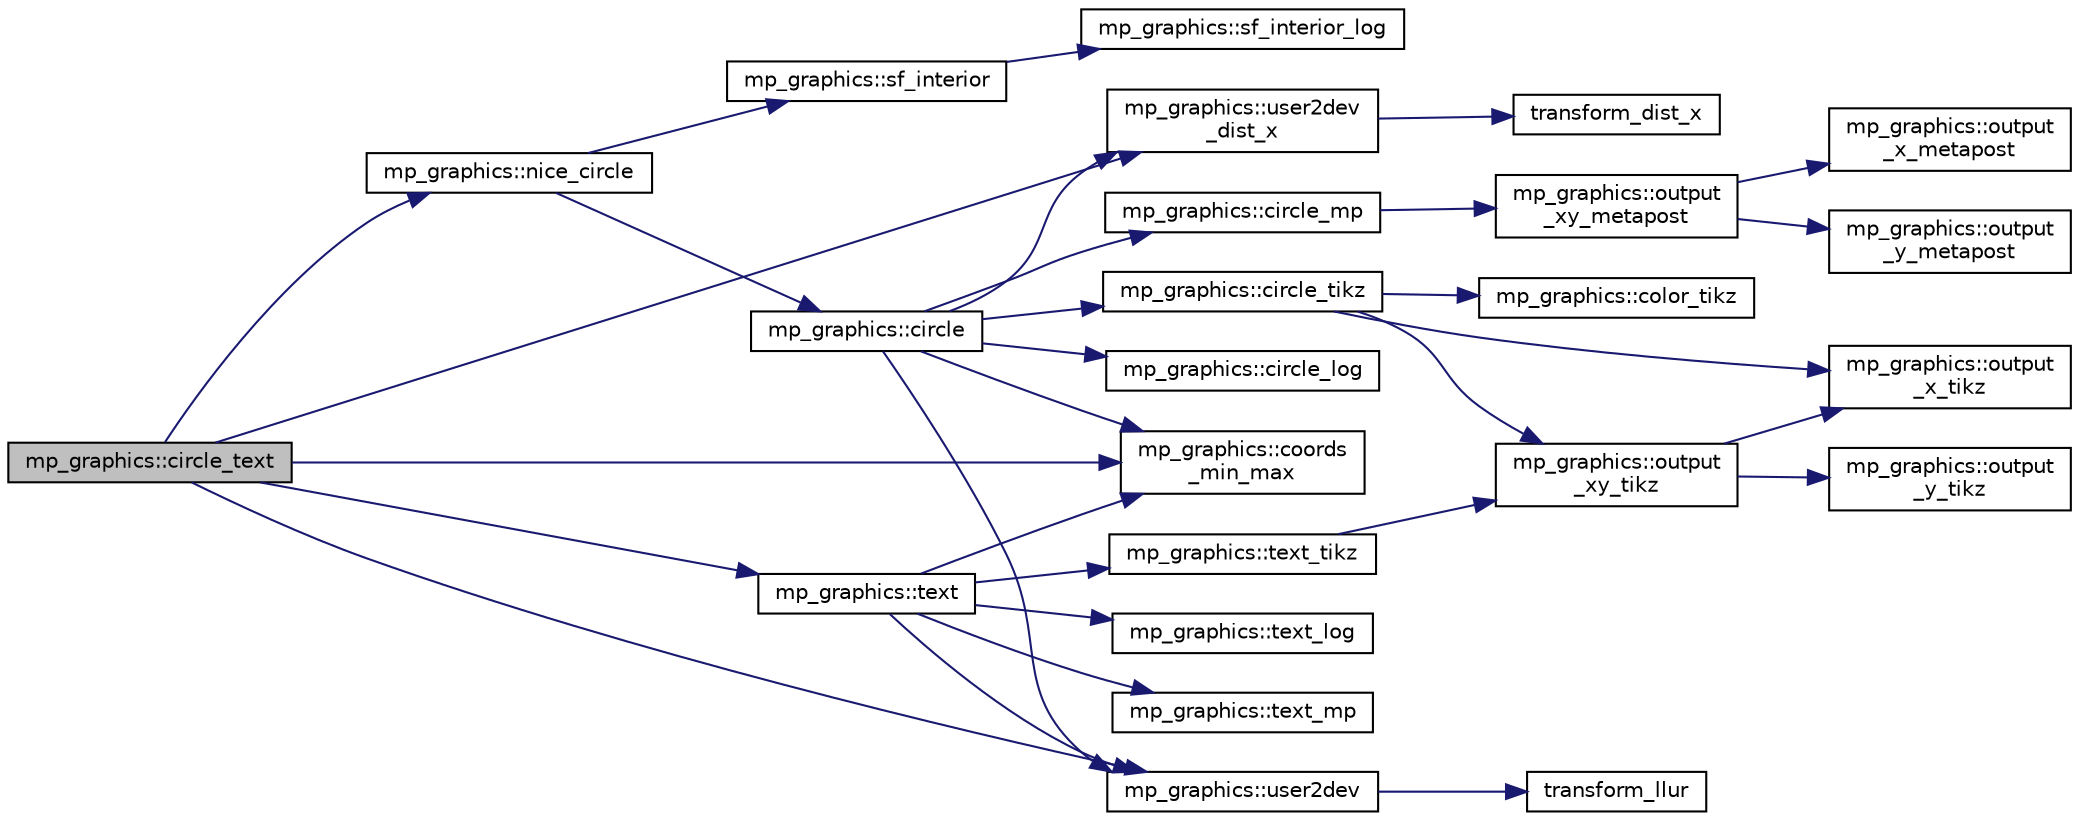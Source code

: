digraph "mp_graphics::circle_text"
{
  edge [fontname="Helvetica",fontsize="10",labelfontname="Helvetica",labelfontsize="10"];
  node [fontname="Helvetica",fontsize="10",shape=record];
  rankdir="LR";
  Node1197 [label="mp_graphics::circle_text",height=0.2,width=0.4,color="black", fillcolor="grey75", style="filled", fontcolor="black"];
  Node1197 -> Node1198 [color="midnightblue",fontsize="10",style="solid",fontname="Helvetica"];
  Node1198 [label="mp_graphics::coords\l_min_max",height=0.2,width=0.4,color="black", fillcolor="white", style="filled",URL="$da/d2c/classmp__graphics.html#afa0af74da2afd1d00b2eeb5e25b4f596"];
  Node1197 -> Node1199 [color="midnightblue",fontsize="10",style="solid",fontname="Helvetica"];
  Node1199 [label="mp_graphics::user2dev",height=0.2,width=0.4,color="black", fillcolor="white", style="filled",URL="$da/d2c/classmp__graphics.html#af087f5f4b08c72f67f5e35cc312070fb"];
  Node1199 -> Node1200 [color="midnightblue",fontsize="10",style="solid",fontname="Helvetica"];
  Node1200 [label="transform_llur",height=0.2,width=0.4,color="black", fillcolor="white", style="filled",URL="$d9/d29/draw_8_c.html#af38b139f64e19404b9a944c7188d4aff"];
  Node1197 -> Node1201 [color="midnightblue",fontsize="10",style="solid",fontname="Helvetica"];
  Node1201 [label="mp_graphics::user2dev\l_dist_x",height=0.2,width=0.4,color="black", fillcolor="white", style="filled",URL="$da/d2c/classmp__graphics.html#a0c6b0bda2fbf3a7baa984eba08a87478"];
  Node1201 -> Node1202 [color="midnightblue",fontsize="10",style="solid",fontname="Helvetica"];
  Node1202 [label="transform_dist_x",height=0.2,width=0.4,color="black", fillcolor="white", style="filled",URL="$d9/d29/draw_8_c.html#ae3c6c150bc6ef27101af4a6eb7e5b33a"];
  Node1197 -> Node1203 [color="midnightblue",fontsize="10",style="solid",fontname="Helvetica"];
  Node1203 [label="mp_graphics::nice_circle",height=0.2,width=0.4,color="black", fillcolor="white", style="filled",URL="$da/d2c/classmp__graphics.html#a29055ee6a26b527757614c4e75911ade"];
  Node1203 -> Node1204 [color="midnightblue",fontsize="10",style="solid",fontname="Helvetica"];
  Node1204 [label="mp_graphics::sf_interior",height=0.2,width=0.4,color="black", fillcolor="white", style="filled",URL="$da/d2c/classmp__graphics.html#a2db6a380fffb003254304ea9489a452b"];
  Node1204 -> Node1205 [color="midnightblue",fontsize="10",style="solid",fontname="Helvetica"];
  Node1205 [label="mp_graphics::sf_interior_log",height=0.2,width=0.4,color="black", fillcolor="white", style="filled",URL="$da/d2c/classmp__graphics.html#ab805bb76ca29a586a45209d2ed00b085"];
  Node1203 -> Node1206 [color="midnightblue",fontsize="10",style="solid",fontname="Helvetica"];
  Node1206 [label="mp_graphics::circle",height=0.2,width=0.4,color="black", fillcolor="white", style="filled",URL="$da/d2c/classmp__graphics.html#a0e1e32cdfd93dd41678a1dda2671ab6e"];
  Node1206 -> Node1198 [color="midnightblue",fontsize="10",style="solid",fontname="Helvetica"];
  Node1206 -> Node1199 [color="midnightblue",fontsize="10",style="solid",fontname="Helvetica"];
  Node1206 -> Node1201 [color="midnightblue",fontsize="10",style="solid",fontname="Helvetica"];
  Node1206 -> Node1207 [color="midnightblue",fontsize="10",style="solid",fontname="Helvetica"];
  Node1207 [label="mp_graphics::circle_log",height=0.2,width=0.4,color="black", fillcolor="white", style="filled",URL="$da/d2c/classmp__graphics.html#a39416f00c1c310a76936674cdff82e49"];
  Node1206 -> Node1208 [color="midnightblue",fontsize="10",style="solid",fontname="Helvetica"];
  Node1208 [label="mp_graphics::circle_mp",height=0.2,width=0.4,color="black", fillcolor="white", style="filled",URL="$da/d2c/classmp__graphics.html#af45ff3b26ab8578a58b17b3507578fc2"];
  Node1208 -> Node1209 [color="midnightblue",fontsize="10",style="solid",fontname="Helvetica"];
  Node1209 [label="mp_graphics::output\l_xy_metapost",height=0.2,width=0.4,color="black", fillcolor="white", style="filled",URL="$da/d2c/classmp__graphics.html#a564e7d2700489eed72ea865b3acc14db"];
  Node1209 -> Node1210 [color="midnightblue",fontsize="10",style="solid",fontname="Helvetica"];
  Node1210 [label="mp_graphics::output\l_x_metapost",height=0.2,width=0.4,color="black", fillcolor="white", style="filled",URL="$da/d2c/classmp__graphics.html#aee38beb59e940946cbb575cde90b9cfe"];
  Node1209 -> Node1211 [color="midnightblue",fontsize="10",style="solid",fontname="Helvetica"];
  Node1211 [label="mp_graphics::output\l_y_metapost",height=0.2,width=0.4,color="black", fillcolor="white", style="filled",URL="$da/d2c/classmp__graphics.html#a41c9d8463dc57fa97bb9a1e0577980b6"];
  Node1206 -> Node1212 [color="midnightblue",fontsize="10",style="solid",fontname="Helvetica"];
  Node1212 [label="mp_graphics::circle_tikz",height=0.2,width=0.4,color="black", fillcolor="white", style="filled",URL="$da/d2c/classmp__graphics.html#a2130247d7df0f51620ccc91d17b713f7"];
  Node1212 -> Node1213 [color="midnightblue",fontsize="10",style="solid",fontname="Helvetica"];
  Node1213 [label="mp_graphics::color_tikz",height=0.2,width=0.4,color="black", fillcolor="white", style="filled",URL="$da/d2c/classmp__graphics.html#a55d0835caab08eaf3e409096bbb91d63"];
  Node1212 -> Node1214 [color="midnightblue",fontsize="10",style="solid",fontname="Helvetica"];
  Node1214 [label="mp_graphics::output\l_xy_tikz",height=0.2,width=0.4,color="black", fillcolor="white", style="filled",URL="$da/d2c/classmp__graphics.html#a640800bc67fec9ed441b27c71461e9c6"];
  Node1214 -> Node1215 [color="midnightblue",fontsize="10",style="solid",fontname="Helvetica"];
  Node1215 [label="mp_graphics::output\l_x_tikz",height=0.2,width=0.4,color="black", fillcolor="white", style="filled",URL="$da/d2c/classmp__graphics.html#a311d4fb1c32d1eb0faeee055bb8badee"];
  Node1214 -> Node1216 [color="midnightblue",fontsize="10",style="solid",fontname="Helvetica"];
  Node1216 [label="mp_graphics::output\l_y_tikz",height=0.2,width=0.4,color="black", fillcolor="white", style="filled",URL="$da/d2c/classmp__graphics.html#a0d6bddb89b4c58c82aa124dd003dda08"];
  Node1212 -> Node1215 [color="midnightblue",fontsize="10",style="solid",fontname="Helvetica"];
  Node1197 -> Node1217 [color="midnightblue",fontsize="10",style="solid",fontname="Helvetica"];
  Node1217 [label="mp_graphics::text",height=0.2,width=0.4,color="black", fillcolor="white", style="filled",URL="$da/d2c/classmp__graphics.html#ae92ece77cf1942bfee760d6cf854b74b"];
  Node1217 -> Node1198 [color="midnightblue",fontsize="10",style="solid",fontname="Helvetica"];
  Node1217 -> Node1199 [color="midnightblue",fontsize="10",style="solid",fontname="Helvetica"];
  Node1217 -> Node1218 [color="midnightblue",fontsize="10",style="solid",fontname="Helvetica"];
  Node1218 [label="mp_graphics::text_log",height=0.2,width=0.4,color="black", fillcolor="white", style="filled",URL="$da/d2c/classmp__graphics.html#a3a8320de1e68f3c290e138355f05f8ae"];
  Node1217 -> Node1219 [color="midnightblue",fontsize="10",style="solid",fontname="Helvetica"];
  Node1219 [label="mp_graphics::text_mp",height=0.2,width=0.4,color="black", fillcolor="white", style="filled",URL="$da/d2c/classmp__graphics.html#ad30aeb75639e84d876dade51faa50bee"];
  Node1217 -> Node1220 [color="midnightblue",fontsize="10",style="solid",fontname="Helvetica"];
  Node1220 [label="mp_graphics::text_tikz",height=0.2,width=0.4,color="black", fillcolor="white", style="filled",URL="$da/d2c/classmp__graphics.html#ac7e4333813701bcc76fc5eba7700bdbd"];
  Node1220 -> Node1214 [color="midnightblue",fontsize="10",style="solid",fontname="Helvetica"];
}
